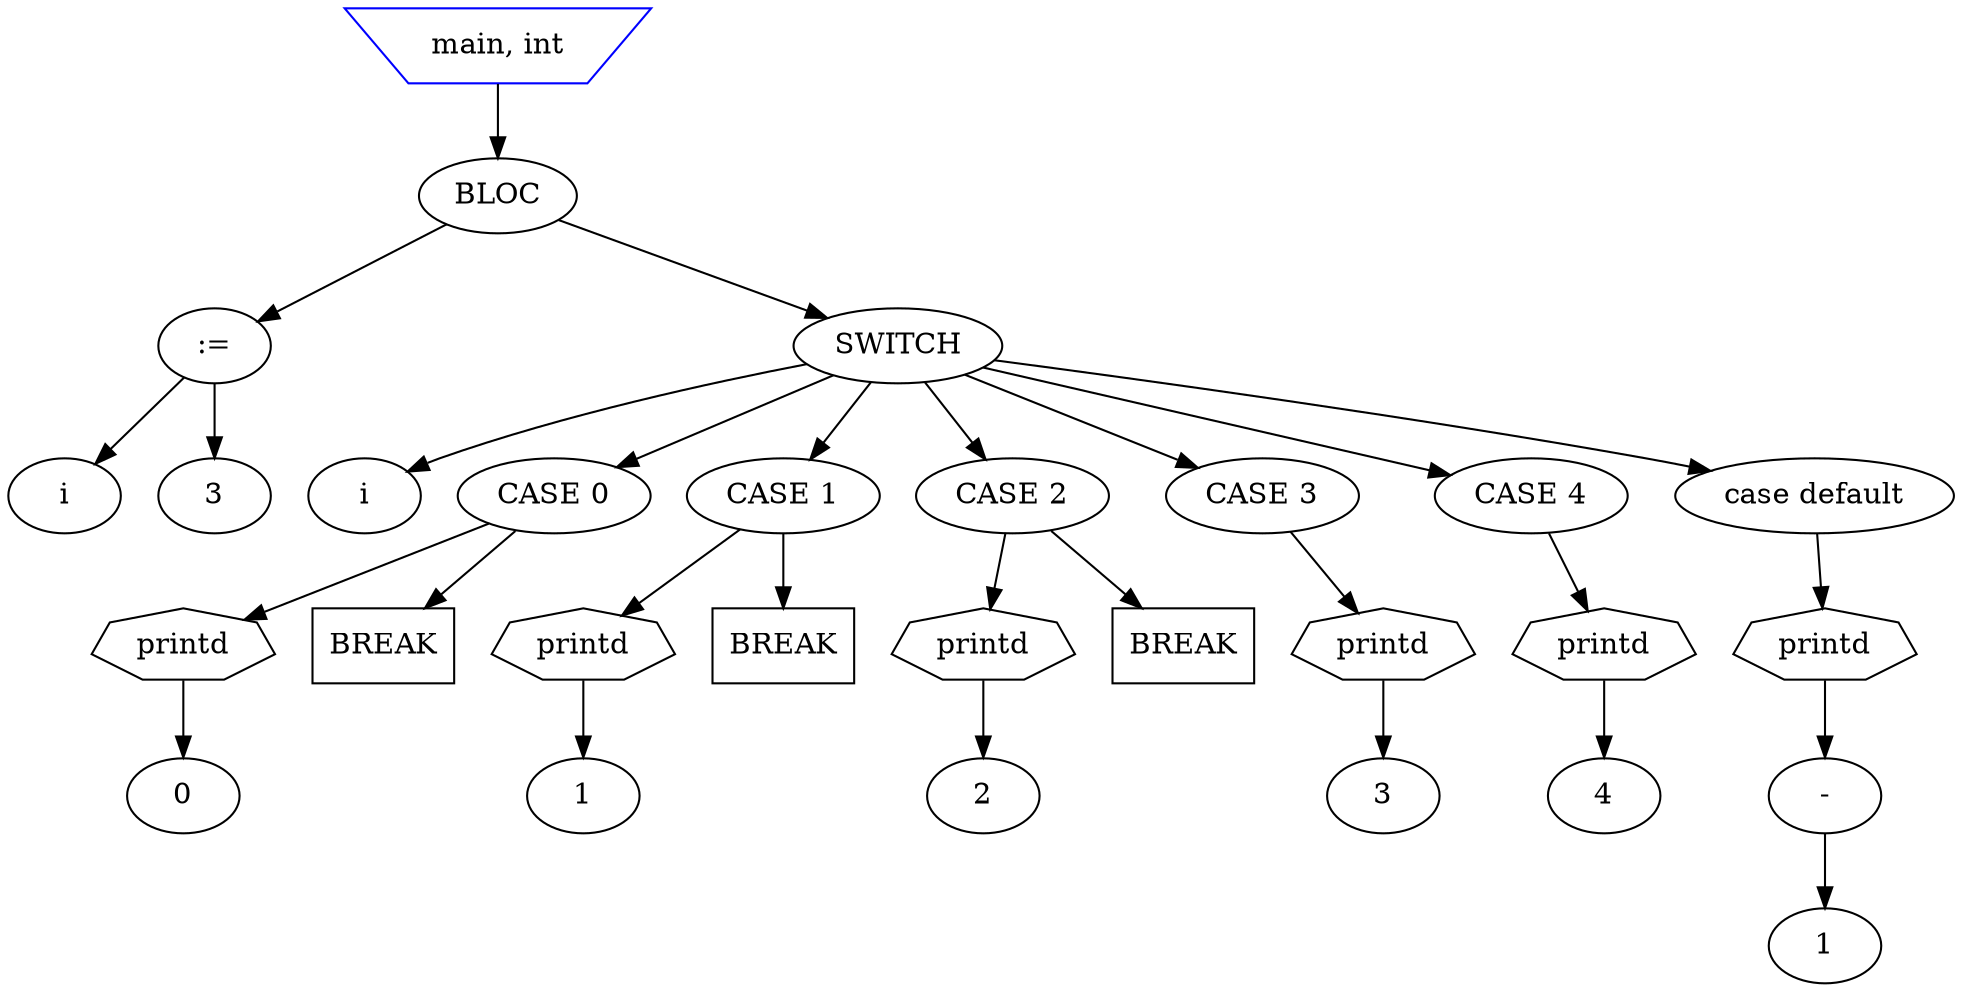 digraph G {
node0 [label="main, int" shape=invtrapezium color=blue];
node1 [label="BLOC" shape=ellipse color=black];
node2 [label=":=" shape=ellipse color=black];
node3 [label="i" shape=ellipse color=black];
node2 -> node3;
node4 [label="3" shape=ellipse color=black];
node2 -> node4;
node1 -> node2;
node5 [label="SWITCH" shape=ellipse color=black];
node6 [label="i" shape=ellipse color=black];
node5 -> node6;
node7 [label="CASE 0" shape=ellipse color=black];
node8 [label="printd" shape=septagon color=black];
node9 [label="0" shape=ellipse color=black];
node8 -> node9;
node7 -> node8;
node10 [label="BREAK" shape=rectangle color=black];
node7 -> node10;
node5 -> node7;
node11 [label="CASE 1" shape=ellipse color=black];
node12 [label="printd" shape=septagon color=black];
node13 [label="1" shape=ellipse color=black];
node12 -> node13;
node11 -> node12;
node14 [label="BREAK" shape=rectangle color=black];
node11 -> node14;
node5 -> node11;
node15 [label="CASE 2" shape=ellipse color=black];
node16 [label="printd" shape=septagon color=black];
node17 [label="2" shape=ellipse color=black];
node16 -> node17;
node15 -> node16;
node18 [label="BREAK" shape=rectangle color=black];
node15 -> node18;
node5 -> node15;
node19 [label="CASE 3" shape=ellipse color=black];
node20 [label="printd" shape=septagon color=black];
node21 [label="3" shape=ellipse color=black];
node20 -> node21;
node19 -> node20;
node5 -> node19;
node22 [label="CASE 4" shape=ellipse color=black];
node23 [label="printd" shape=septagon color=black];
node24 [label="4" shape=ellipse color=black];
node23 -> node24;
node22 -> node23;
node5 -> node22;
node25 [label="case default" shape=ellipse color=black];
node26 [label="printd" shape=septagon color=black];
node27 [label="-" shape=ellipse color=black];
node28 [label="1" shape=ellipse color=black];
node27 -> node28;
node26 -> node27;
node25 -> node26;
node5 -> node25;
node1 -> node5;
node0 -> node1;
}
